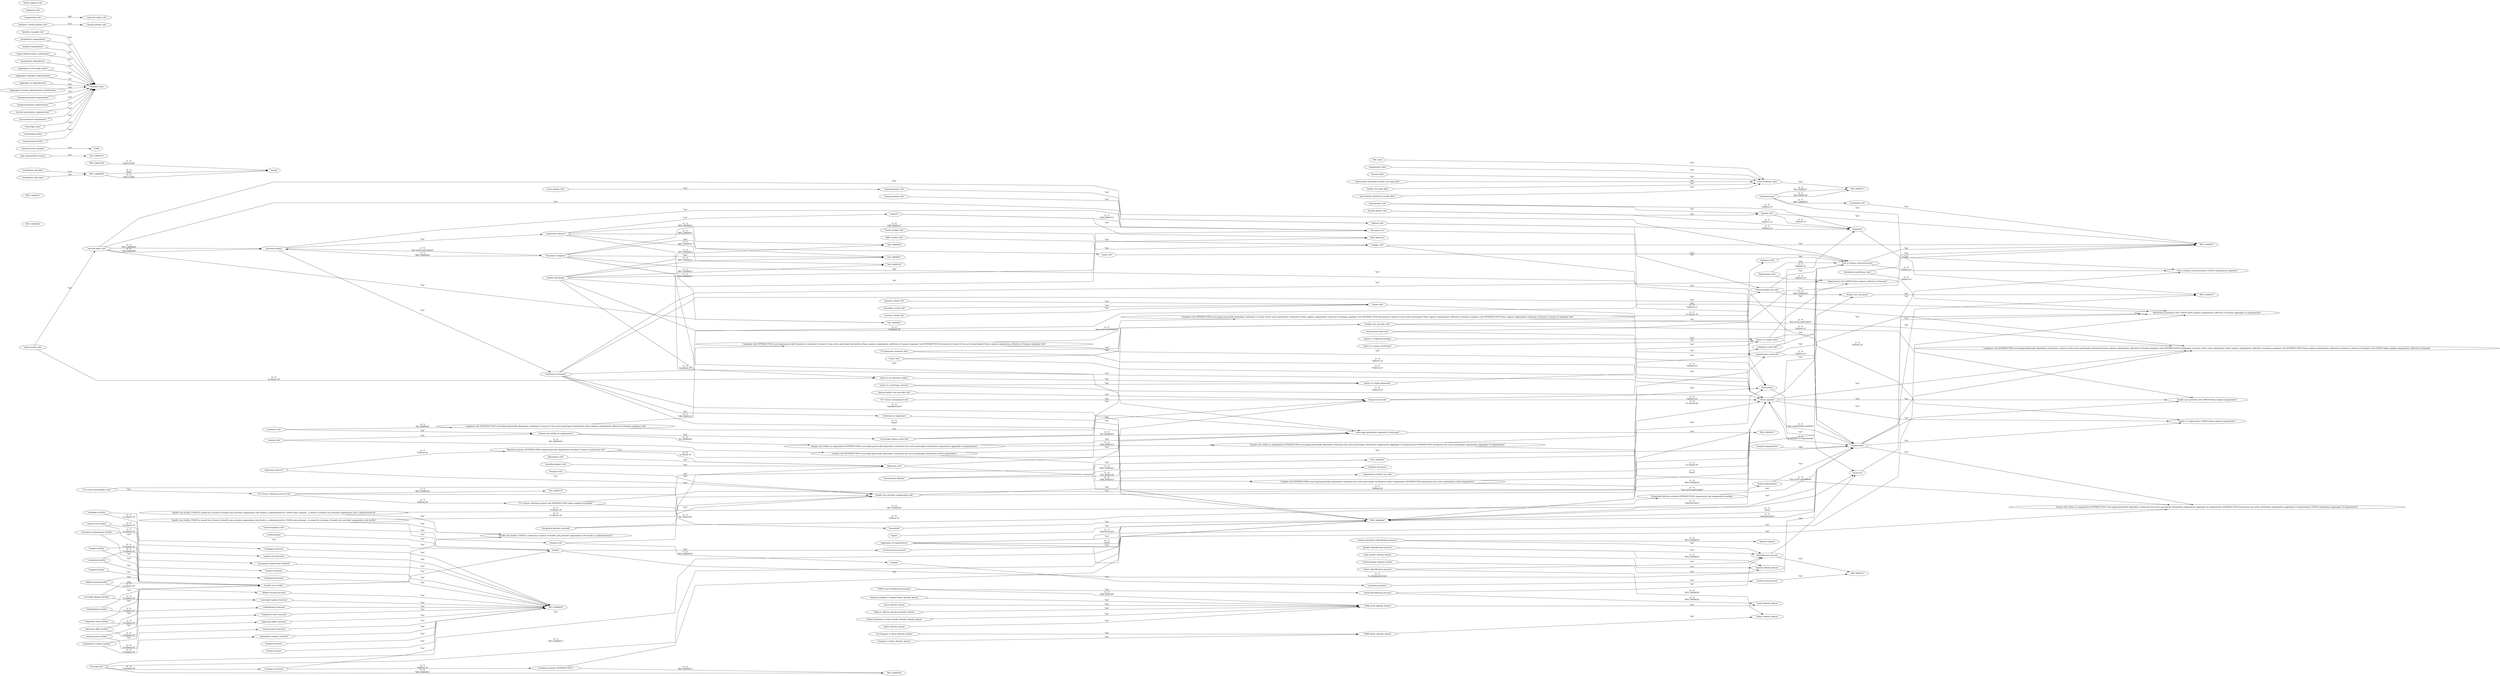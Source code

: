 digraph G {
  splines=polyline;
  rankdir=LR;
  "BFO_0000015" [ label="\"BFO_0000015\"" ];
  "BFO_0000020" [ label="\"BFO_0000020\"" ];
  "BFO_0000023" [ label="\"BFO_0000023\"" ];
  "BFO_0000027" [ label="\"BFO_0000027\"" ];
  "BFO_0000031" [ label="\"BFO_0000031\"" ];
  "BFO_0000034" [ label="\"BFO_0000034\"" ];
  "BFO_0000038" [ label="\"BFO_0000038\"" ];
  "BFO_0000040" [ label="\"BFO_0000040\"" ];
  "BFO_0000148" [ label="\"BFO_0000148\"" ];
  "IAO_0000001" [ label="\"IAO_0000001\"" ];
  "IAO_0000005" [ label="\"IAO_0000005\"" ];
  "IAO_0000007" [ label="\"IAO_0000007\"" ];
  "IAO_0000027" [ label="\"IAO_0000027\"" ];
  "IAO_0000030" [ label="\"IAO_0000030\"" ];
  "IAO_0000104" [ label="\"IAO_0000104\"" ];
  "IAO_0000310" [ label="\"IAO_0000310\"" ];
  "IAO_0000416" [ label="\"IAO_0000416\"" ];
  "IAO_0000572" [ label="\"IAO_0000572\"" ];
  "CRID" [ label="\"CRID\"" ];
  "identity document" [ label="\"identity document\"" ];
  "documented identity" [ label="\"documented identity\"" ];
  "authentication" [ label="\"authentication\"" ];
  "credential role" [ label="\"credential role\"" ];
  "document act" [ label="\"document act\"" ];
  "social act" [ label="\"social act\"" ];
  "socio-legal generically dependent continuant" [ label="\"socio-legal generically dependent continuant\"" ];
  "declaration" [ label="\"declaration\"" ];
  "declaration performer role" [ label="\"declaration performer role\"" ];
  "medical intervention" [ label="\"medical intervention\"" ];
  "surgery" [ label="\"surgery\"" ];
  "medical procedure" [ label="\"medical procedure\"" ];
  "OBI_0000011" [ label="\"OBI_0000011\"" ];
  "health care encounter" [ label="\"health care encounter\"" ];
  "injury" [ label="\"injury\"" ];
  "social security number" [ label="\"social security number\"" ];
  "human social role" [ label="\"human social role\"" ];
  "party to a legal entity" [ label="\"party to a legal entity\"" ];
  "party to a legal proceeding" [ label="\"party to a legal proceeding\"" ];
  "party to a legal agreement" [ label="\"party to a legal agreement\"" ];
  "party to a marriage contract" [ label="\"party to a marriage contract\"" ];
  "party to a power of attorney" [ label="\"party to a power of attorney\"" ];
  "gender role" [ label="\"gender role\"" ];
  "male gender role" [ label="\"male gender role\"" ];
  "female gender role" [ label="\"female gender role\"" ];
  "human health care role" [ label="\"human health care role\"" ];
  "patient role" [ label="\"patient role\"" ];
  "health care provider role" [ label="\"health care provider role\"" ];
  "nurse role" [ label="\"nurse role\"" ];
  "person health care provider role" [ label="\"person health care provider role\"" ];
  "physician practice" [ label="\"physician practice\"" ];
  "obsolete_hospital role" [ label="\"obsolete_hospital role\"" ];
  "integrated delivery network" [ label="\"integrated delivery network\"" ];
  "collection of organisms" [ label="\"collection of organisms\"" ];
  "role in human social processes" [ label="\"role in human social processes\"" ];
  "organization social role" [ label="\"organization social role\"" ];
  "organism social role" [ label="\"organism social role\"" ];
  "organization health care role" [ label="\"organization health care role\"" ];
  "geopolitical organization" [ label="\"geopolitical organization\"" ];
  "geopoli organization" [ label="\"geopoli organization\"" ];
  "human patient role" [ label="\"human patient role\"" ];
  "major administrative subdivision" [ label="\"major administrative subdivision\"" ];
  "geopolitical dependency" [ label="\"geopolitical dependency\"" ];
  "aggregate of sovereign states" [ label="\"aggregate of sovereign states\"" ];
  "aggregate of geopoli organizations" [ label="\"aggregate of geopoli organizations\"" ];
  "aggregate of dependencies" [ label="\"aggregate of dependencies\"" ];
  "aggregate of major administrative subdivisions" [ label="\"aggregate of major administrative subdivisions\"" ];
  "legal person role" [ label="\"legal person role\"" ];
  "smoker role" [ label="\"smoker role\"" ];
  "intravenous drug user" [ label="\"intravenous drug user\"" ];
  "intergovernmental organization" [ label="\"intergovernmental organization\"" ];
  "nongovernmental organizations" [ label="\"nongovernmental organizations\"" ];
  "private governance organizations" [ label="\"private governance organizations\"" ];
  "governmental organization" [ label="\"governmental organization\"" ];
  "sovereign state" [ label="\"sovereign state\"" ];
  "subnational entity" [ label="\"subnational entity\"" ];
  "supranational entity" [ label="\"supranational entity\"" ];
  "material entity role" [ label="\"material entity role\"" ];
  "organism role" [ label="\"organism role\"" ];
  "Homo sapiens role" [ label="\"Homo sapiens role\"" ];
  "organization role" [ label="\"organization role\"" ];
  "hospital function" [ label="\"hospital function\"" ];
  "school function" [ label="\"school function\"" ];
  "hospital role" [ label="\"hospital role\"" ];
  "school role" [ label="\"school role\"" ];
  "hospital organization" [ label="\"hospital organization\"" ];
  "student role" [ label="\"student role\"" ];
  "nursery school role" [ label="\"nursery school role\"" ];
  "primary school role" [ label="\"primary school role\"" ];
  "architectural structure" [ label="\"architectural structure\"" ];
  "facility" [ label="\"facility\"" ];
  "hospital facility" [ label="\"hospital facility\"" ];
  "school facility" [ label="\"school facility\"" ];
  "secondary school role" [ label="\"secondary school role\"" ];
  "pediatric trauma patient role" [ label="\"pediatric trauma patient role\"" ];
  "injured patient role" [ label="\"injured patient role\"" ];
  "burn patient role" [ label="\"burn patient role\"" ];
  "physiatrist role" [ label="\"physiatrist role\"" ];
  "trauma patient role" [ label="\"trauma patient role\"" ];
  "housing unit" [ label="\"housing unit\"" ];
  "residence function" [ label="\"residence function\"" ];
  "employee role" [ label="\"employee role\"" ];
  "workplace facility" [ label="\"workplace facility\"" ];
  "workplace function" [ label="\"workplace function\"" ];
  "US census householder role" [ label="\"US census householder role\"" ];
  "US Census reference person role" [ label="\"US Census reference person role\"" ];
  "OMB ethnic identity datum" [ label="\"OMB ethnic identity datum\"" ];
  "enrollment end date" [ label="\"enrollment end date\"" ];
  "socio-legal human social role" [ label="\"socio-legal human social role\"" ];
  "human role within an organization" [ label="\"human role within an organization\"" ];
  "age measurement datum" [ label="\"age measurement datum\"" ];
  "contract" [ label="\"contract\"" ];
  "indemnity contract" [ label="\"indemnity contract\"" ];
  "insurance policy" [ label="\"insurance policy\"" ];
  "insured party role" [ label="\"insured party role\"" ];
  "insurance company" [ label="\"insurance company\"" ];
  "policy holder role" [ label="\"policy holder role\"" ];
  "payer role" [ label="\"payer role\"" ];
  "party to an insurance policy" [ label="\"party to an insurance policy\"" ];
  "enrollment start date" [ label="\"enrollment start date\"" ];
  "racial identity datum" [ label="\"racial identity datum\"" ];
  "racial identification process" [ label="\"racial identification process\"" ];
  "ethnic identity datum" [ label="\"ethnic identity datum\"" ];
  "ethnic identification process" [ label="\"ethnic identification process\"" ];
  "health care facility" [ label="\"health care facility\"" ];
  "US Census unemployed role" [ label="\"US Census unemployed role\"" ];
  "hospice facility" [ label="\"hospice facility\"" ];
  "skilled nursing facility" [ label="\"skilled nursing facility\"" ];
  "rehabilitation facility" [ label="\"rehabilitation facility\"" ];
  "nursing home facility" [ label="\"nursing home facility\"" ];
  "residential facility" [ label="\"residential facility\"" ];
  "overnight dialysis facility" [ label="\"overnight dialysis facility\"" ];
  "outpatient clinic facility" [ label="\"outpatient clinic facility\"" ];
  "physician office facility" [ label="\"physician office facility\"" ];
  "ambulatory surgery facility" [ label="\"ambulatory surgery facility\"" ];
  "urgent care facility" [ label="\"urgent care facility\"" ];
  "emergency department facility" [ label="\"emergency department facility\"" ];
  "urgent care function" [ label="\"urgent care function\"" ];
  "ambulatory surgery function" [ label="\"ambulatory surgery function\"" ];
  "hospice function" [ label="\"hospice function\"" ];
  "emergency department function" [ label="\"emergency department function\"" ];
  "physician office function" [ label="\"physician office function\"" ];
  "outpatient clinic function" [ label="\"outpatient clinic function\"" ];
  "overnight dialysis function" [ label="\"overnight dialysis function\"" ];
  "rehabilitation function" [ label="\"rehabilitation function\"" ];
  "skilled nursing function" [ label="\"skilled nursing function\"" ];
  "residential function" [ label="\"residential function\"" ];
  "nursing home function" [ label="\"nursing home function\"" ];
  "patient discharge" [ label="\"patient discharge\"" ];
  "hispanic or latino identity datum" [ label="\"hispanic or latino identity datum\"" ];
  "not hispanic or latino identity datum" [ label="\"not hispanic or latino identity datum\"" ];
  "US physician assistant role" [ label="\"US physician assistant role\"" ];
  "anesthesiologist role" [ label="\"anesthesiologist role\"" ];
  "OMB racial identification process" [ label="\"OMB racial identification process\"" ];
  "identity datum" [ label="\"identity datum\"" ];
  "gender identity datum" [ label="\"gender identity datum\"" ];
  "identification process" [ label="\"identification process\"" ];
  "gender identification process" [ label="\"gender identification process\"" ];
  "female gender identity datum" [ label="\"female gender identity datum\"" ];
  "surgeon role" [ label="\"surgeon role\"" ];
  "neurosurgereon role" [ label="\"neurosurgereon role\"" ];
  "male gender identity datum" [ label="\"male gender identity datum\"" ];
  "sexual orientation identification process" [ label="\"sexual orientation identification process\"" ];
  "American Indian or Alaska Native identity datum" [ label="\"American Indian or Alaska Native identity datum\"" ];
  "Asian identity datum" [ label="\"Asian identity datum\"" ];
  "black or African American identity datum" [ label="\"black or African American identity datum\"" ];
  "Native Hawaiian or other Pacific Islander identity datum" [ label="\"Native Hawaiian or other Pacific Islander identity datum\"" ];
  "white identity datum" [ label="\"white identity datum\"" ];
  "OMB racial identity datum" [ label="\"OMB racial identity datum\"" ];
  "heavy smoker role" [ label="\"heavy smoker role\"" ];
  "light smoker role" [ label="\"light smoker role\"" ];
  "employment data" [ label="\"employment data\"" ];
  "income data" [ label="\"income data\"" ];
  "government assistance health care plan data" [ label="\"government assistance health care plan data\"" ];
  "health care plan data" [ label="\"health care plan data\"" ];
  "government assistance income data" [ label="\"government assistance income data\"" ];
  "WIC data" [ label="\"WIC data\"" ];
  "socio-economic data" [ label="\"socio-economic data\"" ];
  "ObsoleteClass" [ label="\"ObsoleteClass\"" ];
  "health care facility UNION is owned by is bearer of health care provider organization role facility is administered by" [ label="\"health care facility UNION is owned by is bearer of health care provider organization role facility is administered by\"" ];
  "health care facility UNION is owned by is bearer of health care provider organization role facility is administered by UNION class element : is owned by is bearer of health care provider organization role facility" [ label="\"health care facility UNION is owned by is bearer of health care provider organization role facility is administered by UNION class element : is owned by is bearer of health care provider organization role facility\"" ];
  "health care facility UNION is owned by is bearer of health care provider organization role facility is administered by UNION class element : is bearer of health care provider organization role is administered by" [ label="\"health care facility UNION is owned by is bearer of health care provider organization role facility is administered by UNION class element : is bearer of health care provider organization role is administered by\"" ];
  "legal person role UNION Homo sapiens collection of humans" [ label="\"legal person role UNION Homo sapiens collection of humans\"" ];
  "physician practice INTERSECTION organization has organization member is bearer of physician role" [ label="\"physician practice INTERSECTION organization has organization member is bearer of physician role\"" ];
  "physician role" [ label="\"physician role\"" ];
  "student role INTERSECTION socio-legal generically dependent continuant has active participant declaration school organization" [ label="\"student role INTERSECTION socio-legal generically dependent continuant has active participant declaration school organization\"" ];
  "student role INTERSECTION socio-legal generically dependent continuant has active participant declaration school organization INTERSECTION declaration has active participant school organization" [ label="\"student role INTERSECTION socio-legal generically dependent continuant has active participant declaration school organization INTERSECTION declaration has active participant school organization\"" ];
  "school organization" [ label="\"school organization\"" ];
  "role in human social processes UNION organization organism" [ label="\"role in human social processes UNION organization organism\"" ];
  "organism" [ label="\"organism\"" ];
  "residence function INTERSECTION " [ label="\"residence function INTERSECTION \"" ];
  "BFO_0000029" [ label="\"BFO_0000029\"" ];
  "health care provider role UNION Homo sapiens organization" [ label="\"health care provider role UNION Homo sapiens organization\"" ];
  "declaration performer role UNION Homo sapiens organization collection of humans aggregate of organizations" [ label="\"declaration performer role UNION Homo sapiens organization collection of humans aggregate of organizations\"" ];
  "integrated delivery network INTERSECTION organization has organization member" [ label="\"integrated delivery network INTERSECTION organization has organization member\"" ];
  "health care provider organization role" [ label="\"health care provider organization role\"" ];
  "employee role INTERSECTION socio-legal generically dependent continuant is bearer of has active participant declaration Homo sapiens organization collection of humans employer role" [ label="\"employee role INTERSECTION socio-legal generically dependent continuant is bearer of has active participant declaration Homo sapiens organization collection of humans employer role\"" ];
  "employee role INTERSECTION socio-legal generically dependent continuant is bearer of has active participant declaration Homo sapiens organization collection of humans employer role INTERSECTION declaration is bearer of has active participant Homo sapiens organization collection of humans employer role" [ label="\"employee role INTERSECTION socio-legal generically dependent continuant is bearer of has active participant declaration Homo sapiens organization collection of humans employer role INTERSECTION declaration is bearer of has active participant Homo sapiens organization collection of humans employer role\"" ];
  "employee role INTERSECTION socio-legal generically dependent continuant is bearer of has active participant declaration Homo sapiens organization collection of humans employer role INTERSECTION declaration is bearer of has active participant Homo sapiens organization collection of humans employer role INTERSECTION Homo sapiens organization collection of humans is bearer of employer role" [ label="\"employee role INTERSECTION socio-legal generically dependent continuant is bearer of has active participant declaration Homo sapiens organization collection of humans employer role INTERSECTION declaration is bearer of has active participant Homo sapiens organization collection of humans employer role INTERSECTION Homo sapiens organization collection of humans is bearer of employer role\"" ];
  "employee role INTERSECTION socio-legal generically dependent continuant is bearer of has active participant declaration Homo sapiens organization collection of humans employer role INTERSECTION declaration is bearer of has active participant Homo sapiens organization collection of humans employer role INTERSECTION Homo sapiens organization collection of humans is bearer of employer role UNION Homo sapiens organization collection of humans" [ label="\"employee role INTERSECTION socio-legal generically dependent continuant is bearer of has active participant declaration Homo sapiens organization collection of humans employer role INTERSECTION declaration is bearer of has active participant Homo sapiens organization collection of humans employer role INTERSECTION Homo sapiens organization collection of humans is bearer of employer role UNION Homo sapiens organization collection of humans\"" ];
  "collection of humans" [ label="\"collection of humans\"" ];
  "employer role" [ label="\"employer role\"" ];
  "human role within an organization INTERSECTION socio-legal generically dependent continuant has active participant declaration organization aggregate of organizations" [ label="\"human role within an organization INTERSECTION socio-legal generically dependent continuant has active participant declaration organization aggregate of organizations\"" ];
  "human role within an organization INTERSECTION socio-legal generically dependent continuant has active participant declaration organization aggregate of organizations INTERSECTION declaration has active participant organization aggregate of organizations" [ label="\"human role within an organization INTERSECTION socio-legal generically dependent continuant has active participant declaration organization aggregate of organizations INTERSECTION declaration has active participant organization aggregate of organizations\"" ];
  "human role within an organization INTERSECTION socio-legal generically dependent continuant has active participant declaration organization aggregate of organizations INTERSECTION declaration has active participant organization aggregate of organizations UNION organization aggregate of organizations" [ label="\"human role within an organization INTERSECTION socio-legal generically dependent continuant has active participant declaration organization aggregate of organizations INTERSECTION declaration has active participant organization aggregate of organizations UNION organization aggregate of organizations\"" ];
  "aggregate of organizations" [ label="\"aggregate of organizations\"" ];
  "party to a legal entity UNION Homo sapiens organization" [ label="\"party to a legal entity UNION Homo sapiens organization\"" ];
  "Homo sapiens" [ label="\"Homo sapiens\"" ];
  "organization" [ label="\"organization\"" ];
  "US Census reference person role INTERSECTION Homo sapiens household" [ label="\"US Census reference person role INTERSECTION Homo sapiens household\"" ];
  "household" [ label="\"household\"" ];
  "string" [ label="\"string\"" ];
  "documented identity" -> "IAO_0000030" [ label="\"isa\"" ];
  "authentication" -> "BFO_0000015" [ label="\"isa\"" ];
  "credential role" -> "BFO_0000023" [ label="\"isa\"" ];
  "document act" -> "declaration" [ label="\"isa\"" ];
  "social act" -> "BFO_0000015" [ label="\"isa\"" ];
  "socio-legal generically dependent continuant" -> "BFO_0000031" [ label="\"isa\"" ];
  "declaration" -> "social act" [ label="\"isa\"" ];
  "declaration performer role" -> "BFO_0000023" [ label="\"isa\"" ];
  "medical intervention" -> "OBI_0000011" [ label="\"isa\"" ];
  "surgery" -> "medical procedure" [ label="\"isa\"" ];
  "medical procedure" -> "medical intervention" [ label="\"isa\"" ];
  "health care encounter" -> "BFO_0000015" [ label="\"isa\"" ];
  "injury" -> "BFO_0000040" [ label="\"isa\"" ];
  "social security number" -> "CRID" [ label="\"isa\"" ];
  "human social role" -> "organism social role" [ label="\"isa\"" ];
  "party to a legal entity" -> "role in human social processes" [ label="\"isa\"" ];
  "party to a legal proceeding" -> "party to a legal entity" [ label="\"isa\"" ];
  "party to a legal agreement" -> "party to a legal entity" [ label="\"isa\"" ];
  "party to a marriage contract" -> "party to a legal agreement" [ label="\"isa\"" ];
  "party to a power of attorney" -> "party to a legal entity" [ label="\"isa\"" ];
  "gender role" -> "BFO_0000023" [ label="\"isa\"" ];
  "male gender role" -> "gender role" [ label="\"isa\"" ];
  "female gender role" -> "gender role" [ label="\"isa\"" ];
  "human health care role" -> "role in human social processes" [ label="\"isa\"" ];
  "patient role" -> "human health care role" [ label="\"isa\"" ];
  "health care provider role" -> "human health care role" [ label="\"isa\"" ];
  "nurse role" -> "health care provider role" [ label="\"isa\"" ];
  "person health care provider role" -> "human social role" [ label="\"isa\"" ];
  "physician practice" -> "health care provider organization role" [ label="\"isa\"" ];
  "obsolete_hospital role" -> "ObsoleteClass" [ label="\"isa\"" ];
  "integrated delivery network" -> "health care provider organization role" [ label="\"isa\"" ];
  "collection of organisms" -> "BFO_0000040" [ label="\"isa\"" ];
  "role in human social processes" -> "BFO_0000023" [ label="\"isa\"" ];
  "organization social role" -> "role in human social processes" [ label="\"isa\"" ];
  "organism social role" -> "role in human social processes" [ label="\"isa\"" ];
  "organization health care role" -> "organization social role" [ label="\"isa\"" ];
  "geopolitical organization" -> "ObsoleteClass" [ label="\"isa\"" ];
  "geopoli organization" -> "ObsoleteClass" [ label="\"isa\"" ];
  "major administrative subdivision" -> "ObsoleteClass" [ label="\"isa\"" ];
  "geopolitical dependency" -> "ObsoleteClass" [ label="\"isa\"" ];
  "aggregate of sovereign states" -> "ObsoleteClass" [ label="\"isa\"" ];
  "aggregate of geopoli organizations" -> "ObsoleteClass" [ label="\"isa\"" ];
  "aggregate of dependencies" -> "ObsoleteClass" [ label="\"isa\"" ];
  "aggregate of major administrative subdivisions" -> "ObsoleteClass" [ label="\"isa\"" ];
  "legal person role" -> "role in human social processes" [ label="\"isa\"" ];
  "smoker role" -> "BFO_0000023" [ label="\"isa\"" ];
  "intravenous drug user" -> "BFO_0000023" [ label="\"isa\"" ];
  "intergovernmental organization" -> "ObsoleteClass" [ label="\"isa\"" ];
  "nongovernmental organizations" -> "ObsoleteClass" [ label="\"isa\"" ];
  "private governance organizations" -> "ObsoleteClass" [ label="\"isa\"" ];
  "governmental organization" -> "ObsoleteClass" [ label="\"isa\"" ];
  "sovereign state" -> "ObsoleteClass" [ label="\"isa\"" ];
  "subnational entity" -> "ObsoleteClass" [ label="\"isa\"" ];
  "supranational entity" -> "ObsoleteClass" [ label="\"isa\"" ];
  "organization role" -> "material entity role" [ label="\"isa\"" ];
  "hospital function" -> "BFO_0000034" [ label="\"isa\"" ];
  "school function" -> "BFO_0000034" [ label="\"isa\"" ];
  "hospital role" -> "health care provider organization role" [ label="\"isa\"" ];
  "school role" -> "organization social role" [ label="\"isa\"" ];
  "hospital organization" -> "organization" [ label="\"isa\"" ];
  "student role" -> "human role within an organization" [ label="\"isa\"" ];
  "nursery school role" -> "school role" [ label="\"isa\"" ];
  "primary school role" -> "school role" [ label="\"isa\"" ];
  "architectural structure" -> "BFO_0000040" [ label="\"isa\"" ];
  "facility" -> "architectural structure" [ label="\"isa\"" ];
  "hospital facility" -> "health care facility" [ label="\"isa\"" ];
  "school facility" -> "facility" [ label="\"isa\"" ];
  "secondary school role" -> "school role" [ label="\"isa\"" ];
  "pediatric trauma patient role" -> "human patient role" [ label="\"isa\"" ];
  "injured patient role" -> "patient role" [ label="\"isa\"" ];
  "burn patient role" -> "injured patient role" [ label="\"isa\"" ];
  "physiatrist role" -> "physician role" [ label="\"isa\"" ];
  "trauma patient role" -> "patient role" [ label="\"isa\"" ];
  "housing unit" -> "BFO_0000040" [ label="\"isa\"" ];
  "residence function" -> "BFO_0000034" [ label="\"isa\"" ];
  "employee role" -> "human role within an organization" [ label="\"isa\"" ];
  "workplace facility" -> "facility" [ label="\"isa\"" ];
  "workplace function" -> "BFO_0000034" [ label="\"isa\"" ];
  "US census householder role" -> "US Census reference person role" [ label="\"isa\"" ];
  "US Census reference person role" -> "human social role" [ label="\"isa\"" ];
  "OMB ethnic identity datum" -> "ethnic identity datum" [ label="\"isa\"" ];
  "enrollment end date" -> "BFO_0000038" [ label="\"isa\"" ];
  "socio-legal human social role" -> "human social role" [ label="\"isa\"" ];
  "human role within an organization" -> "socio-legal human social role" [ label="\"isa\"" ];
  "age measurement datum" -> "IAO_0000416" [ label="\"isa\"" ];
  "contract" -> "IAO_0000310" [ label="\"isa\"" ];
  "indemnity contract" -> "contract" [ label="\"isa\"" ];
  "insurance policy" -> "indemnity contract" [ label="\"isa\"" ];
  "insurance policy" -> "document act" [ label="\"isa\"" ];
  "insurance policy" -> "collection of humans" [ label="\"isa\"" ];
  "insured party role" -> "role in human social processes" [ label="\"isa\"" ];
  "insured party role" -> "document act" [ label="\"isa\"" ];
  "insured party role" -> "IAO_0000001" [ label="\"isa\"" ];
  "insurance company" -> "organization" [ label="\"isa\"" ];
  "insurance company" -> "payer role" [ label="\"isa\"" ];
  "insurance company" -> "socio-legal generically dependent continuant" [ label="\"isa\"" ];
  "insurance company" -> "IAO_0000007" [ label="\"isa\"" ];
  "policy holder role" -> "insured party role" [ label="\"isa\"" ];
  "payer role" -> "role in human social processes" [ label="\"isa\"" ];
  "party to an insurance policy" -> "party to a legal agreement" [ label="\"isa\"" ];
  "enrollment start date" -> "BFO_0000038" [ label="\"isa\"" ];
  "racial identification process" -> "identification process" [ label="\"isa\"" ];
  "ethnic identification process" -> "identification process" [ label="\"isa\"" ];
  "health care facility" -> "facility" [ label="\"isa\"" ];
  "health care facility" -> "health care facility UNION is owned by is bearer of health care provider organization role facility is administered by" [ label="\"isa\"" ];
  "US Census unemployed role" -> "human social role" [ label="\"isa\"" ];
  "hospice facility" -> "health care facility" [ label="\"isa\"" ];
  "skilled nursing facility" -> "health care facility" [ label="\"isa\"" ];
  "rehabilitation facility" -> "health care facility" [ label="\"isa\"" ];
  "nursing home facility" -> "health care facility" [ label="\"isa\"" ];
  "residential facility" -> "health care facility" [ label="\"isa\"" ];
  "overnight dialysis facility" -> "health care facility" [ label="\"isa\"" ];
  "outpatient clinic facility" -> "health care facility" [ label="\"isa\"" ];
  "physician office facility" -> "health care facility" [ label="\"isa\"" ];
  "ambulatory surgery facility" -> "health care facility" [ label="\"isa\"" ];
  "urgent care facility" -> "health care facility" [ label="\"isa\"" ];
  "emergency department facility" -> "health care facility" [ label="\"isa\"" ];
  "urgent care function" -> "BFO_0000034" [ label="\"isa\"" ];
  "ambulatory surgery function" -> "BFO_0000034" [ label="\"isa\"" ];
  "hospice function" -> "BFO_0000034" [ label="\"isa\"" ];
  "emergency department function" -> "BFO_0000034" [ label="\"isa\"" ];
  "physician office function" -> "BFO_0000034" [ label="\"isa\"" ];
  "outpatient clinic function" -> "BFO_0000034" [ label="\"isa\"" ];
  "overnight dialysis function" -> "BFO_0000034" [ label="\"isa\"" ];
  "rehabilitation function" -> "BFO_0000034" [ label="\"isa\"" ];
  "skilled nursing function" -> "BFO_0000034" [ label="\"isa\"" ];
  "residential function" -> "BFO_0000034" [ label="\"isa\"" ];
  "nursing home function" -> "BFO_0000034" [ label="\"isa\"" ];
  "patient discharge" -> "document act" [ label="\"isa\"" ];
  "patient discharge" -> "IAO_0000310" [ label="\"isa\"" ];
  "patient discharge" -> "Homo sapiens" [ label="\"isa\"" ];
  "hispanic or latino identity datum" -> "OMB ethnic identity datum" [ label="\"isa\"" ];
  "not hispanic or latino identity datum" -> "OMB ethnic identity datum" [ label="\"isa\"" ];
  "US physician assistant role" -> "health care provider role" [ label="\"isa\"" ];
  "anesthesiologist role" -> "physician role" [ label="\"isa\"" ];
  "OMB racial identification process" -> "racial identification process" [ label="\"isa\"" ];
  "identification process" -> "social act" [ label="\"isa\"" ];
  "identification process" -> "OBI_0000011" [ label="\"isa\"" ];
  "gender identification process" -> "identification process" [ label="\"isa\"" ];
  "female gender identity datum" -> "gender identity datum" [ label="\"isa\"" ];
  "surgeon role" -> "physician role" [ label="\"isa\"" ];
  "neurosurgereon role" -> "surgeon role" [ label="\"isa\"" ];
  "male gender identity datum" -> "gender identity datum" [ label="\"isa\"" ];
  "sexual orientation identification process" -> "identification process" [ label="\"isa\"" ];
  "American Indian or Alaska Native identity datum" -> "OMB racial identity datum" [ label="\"isa\"" ];
  "Asian identity datum" -> "OMB racial identity datum" [ label="\"isa\"" ];
  "black or African American identity datum" -> "OMB racial identity datum" [ label="\"isa\"" ];
  "Native Hawaiian or other Pacific Islander identity datum" -> "OMB racial identity datum" [ label="\"isa\"" ];
  "white identity datum" -> "OMB racial identity datum" [ label="\"isa\"" ];
  "OMB racial identity datum" -> "racial identity datum" [ label="\"isa\"" ];
  "heavy smoker role" -> "smoker role" [ label="\"isa\"" ];
  "light smoker role" -> "smoker role" [ label="\"isa\"" ];
  "employment data" -> "socio-economic data" [ label="\"isa\"" ];
  "income data" -> "socio-economic data" [ label="\"isa\"" ];
  "government assistance health care plan data" -> "socio-economic data" [ label="\"isa\"" ];
  "health care plan data" -> "socio-economic data" [ label="\"isa\"" ];
  "government assistance income data" -> "socio-economic data" [ label="\"isa\"" ];
  "WIC data" -> "socio-economic data" [ label="\"isa\"" ];
  "socio-economic data" -> "IAO_0000027" [ label="\"isa\"" ];
  "health care facility UNION is owned by is bearer of health care provider organization role facility is administered by UNION class element : is owned by is bearer of health care provider organization role facility" -> "health care facility UNION is owned by is bearer of health care provider organization role facility is administered by" [ label="\"isa\"" ];
  "health care facility UNION is owned by is bearer of health care provider organization role facility is administered by UNION class element : is owned by is bearer of health care provider organization role facility" -> "facility" [ label="\"isa\"" ];
  "health care facility UNION is owned by is bearer of health care provider organization role facility is administered by UNION class element : is bearer of health care provider organization role is administered by" -> "health care facility UNION is owned by is bearer of health care provider organization role facility is administered by" [ label="\"isa\"" ];
  "physician practice INTERSECTION organization has organization member is bearer of physician role" -> "organization" [ label="\"isa\"" ];
  "physician role" -> "health care provider role" [ label="\"isa\"" ];
  "student role INTERSECTION socio-legal generically dependent continuant has active participant declaration school organization" -> "socio-legal generically dependent continuant" [ label="\"isa\"" ];
  "student role INTERSECTION socio-legal generically dependent continuant has active participant declaration school organization INTERSECTION declaration has active participant school organization" -> "declaration" [ label="\"isa\"" ];
  "school organization" -> "organization" [ label="\"isa\"" ];
  "organism" -> "role in human social processes UNION organization organism" [ label="\"isa\"" ];
  "residence function INTERSECTION " -> "BFO_0000040" [ label="\"isa\"" ];
  "integrated delivery network INTERSECTION organization has organization member" -> "organization" [ label="\"isa\"" ];
  "health care provider organization role" -> "organization health care role" [ label="\"isa\"" ];
  "employee role INTERSECTION socio-legal generically dependent continuant is bearer of has active participant declaration Homo sapiens organization collection of humans employer role" -> "socio-legal generically dependent continuant" [ label="\"isa\"" ];
  "employee role INTERSECTION socio-legal generically dependent continuant is bearer of has active participant declaration Homo sapiens organization collection of humans employer role INTERSECTION declaration is bearer of has active participant Homo sapiens organization collection of humans employer role" -> "declaration" [ label="\"isa\"" ];
  "collection of humans" -> "collection of organisms" [ label="\"isa\"" ];
  "collection of humans" -> "legal person role UNION Homo sapiens collection of humans" [ label="\"isa\"" ];
  "collection of humans" -> "declaration performer role UNION Homo sapiens organization collection of humans aggregate of organizations" [ label="\"isa\"" ];
  "collection of humans" -> "employee role INTERSECTION socio-legal generically dependent continuant is bearer of has active participant declaration Homo sapiens organization collection of humans employer role INTERSECTION declaration is bearer of has active participant Homo sapiens organization collection of humans employer role INTERSECTION Homo sapiens organization collection of humans is bearer of employer role UNION Homo sapiens organization collection of humans" [ label="\"isa\"" ];
  "employer role" -> "role in human social processes" [ label="\"isa\"" ];
  "human role within an organization INTERSECTION socio-legal generically dependent continuant has active participant declaration organization aggregate of organizations" -> "socio-legal generically dependent continuant" [ label="\"isa\"" ];
  "human role within an organization INTERSECTION socio-legal generically dependent continuant has active participant declaration organization aggregate of organizations INTERSECTION declaration has active participant organization aggregate of organizations" -> "declaration" [ label="\"isa\"" ];
  "aggregate of organizations" -> "BFO_0000040" [ label="\"isa\"" ];
  "aggregate of organizations" -> "declaration performer role UNION Homo sapiens organization collection of humans aggregate of organizations" [ label="\"isa\"" ];
  "aggregate of organizations" -> "human role within an organization INTERSECTION socio-legal generically dependent continuant has active participant declaration organization aggregate of organizations INTERSECTION declaration has active participant organization aggregate of organizations UNION organization aggregate of organizations" [ label="\"isa\"" ];
  "Homo sapiens" -> "legal person role UNION Homo sapiens collection of humans" [ label="\"isa\"" ];
  "Homo sapiens" -> "health care provider role UNION Homo sapiens organization" [ label="\"isa\"" ];
  "Homo sapiens" -> "declaration performer role UNION Homo sapiens organization collection of humans aggregate of organizations" [ label="\"isa\"" ];
  "Homo sapiens" -> "employee role INTERSECTION socio-legal generically dependent continuant is bearer of has active participant declaration Homo sapiens organization collection of humans employer role INTERSECTION declaration is bearer of has active participant Homo sapiens organization collection of humans employer role INTERSECTION Homo sapiens organization collection of humans is bearer of employer role UNION Homo sapiens organization collection of humans" [ label="\"isa\"" ];
  "Homo sapiens" -> "party to a legal entity UNION Homo sapiens organization" [ label="\"isa\"" ];
  "organization" -> "BFO_0000040" [ label="\"isa\"" ];
  "organization" -> "role in human social processes UNION organization organism" [ label="\"isa\"" ];
  "organization" -> "health care provider role UNION Homo sapiens organization" [ label="\"isa\"" ];
  "organization" -> "declaration performer role UNION Homo sapiens organization collection of humans aggregate of organizations" [ label="\"isa\"" ];
  "organization" -> "employee role INTERSECTION socio-legal generically dependent continuant is bearer of has active participant declaration Homo sapiens organization collection of humans employer role INTERSECTION declaration is bearer of has active participant Homo sapiens organization collection of humans employer role INTERSECTION Homo sapiens organization collection of humans is bearer of employer role UNION Homo sapiens organization collection of humans" [ label="\"isa\"" ];
  "organization" -> "human role within an organization INTERSECTION socio-legal generically dependent continuant has active participant declaration organization aggregate of organizations INTERSECTION declaration has active participant organization aggregate of organizations UNION organization aggregate of organizations" [ label="\"isa\"" ];
  "organization" -> "party to a legal entity UNION Homo sapiens organization" [ label="\"isa\"" ];
  "US Census reference person role INTERSECTION Homo sapiens household" -> "Homo sapiens" [ label="\"isa\"" ];
  "household" -> "BFO_0000040" [ label="\"isa\"" ];
  "BFO_0000040" -> "Homo sapiens" [ label="[1..*]
\"is owned by\"" ];
  "IAO_0000030" -> "Homo sapiens" [ label="[1..*]
\"is owned by\"" ];
  "hospice facility" -> "hospice function" [ label="[1..*]
\"is bearer of\"" ];
  "legal person role" -> "legal person role UNION Homo sapiens collection of humans" [ label="[1..*]
\"inheres in\"" ];
  "physician practice" -> "physician practice INTERSECTION organization has organization member is bearer of physician role" [ label="[1..*]
\"inheres in\"" ];
  "physician practice INTERSECTION organization has organization member is bearer of physician role" -> "physician role" [ label="[1..*]
\"is bearer of\"" ];
  "policy holder role" -> "party to an insurance policy" [ label="[1..*]
\"is bearer of\"" ];
  "ethnic identification process" -> "ethnic identity datum" [ label="[1..*]
\"BFO_0000050\"" ];
  "student role" -> "student role INTERSECTION socio-legal generically dependent continuant has active participant declaration school organization" [ label="[1..*]
\"RO_0000059\"" ];
  "student role INTERSECTION socio-legal generically dependent continuant has active participant declaration school organization" -> "student role INTERSECTION socio-legal generically dependent continuant has active participant declaration school organization INTERSECTION declaration has active participant school organization" [ label="[1..*]
\"OBI_0000312\"" ];
  "student role INTERSECTION socio-legal generically dependent continuant has active participant declaration school organization INTERSECTION declaration has active participant school organization" -> "school organization" [ label="[1..*]
\"has active participant\"" ];
  "role in human social processes" -> "role in human social processes UNION organization organism" [ label="[1..*]
\"inheres in\"" ];
  "residence function" -> "residence function INTERSECTION " [ label="[1..*]
\"inheres in\"" ];
  "residence function INTERSECTION " -> "BFO_0000029" [ label="[1..*]
\"BFO_0000051\"" ];
  "female gender role" -> "organism" [ label="[1..*]
\"inheres in\"" ];
  "insurance policy" -> "insurance company" [ label="[1..*]
\"has active participant\"" ];
  "racial identification process" -> "racial identity datum" [ label="[1..*]
\"BFO_0000050\"" ];
  "housing unit" -> "BFO_0000029" [ label="[1..*]
\"BFO_0000051\"" ];
  "housing unit" -> "BFO_0000040" [ label="[1..*]
\"BFO_0000051\"" ];
  "housing unit" -> "residence function" [ label="[1..1]
\"is bearer of\"" ];
  "indemnity contract" -> "IAO_0000001" [ label="[1..*]
\"BFO_0000051\"" ];
  "indemnity contract" -> "IAO_0000005" [ label="[1..*]
\"BFO_0000051\"" ];
  "indemnity contract" -> "IAO_0000007" [ label="[1..*]
\"BFO_0000051\"" ];
  "indemnity contract" -> "IAO_0000104" [ label="[1..*]
\"BFO_0000051\"" ];
  "nurse role" -> "Homo sapiens" [ label="[1..*]
\"inheres in\"" ];
  "gender identification process" -> "gender identity datum" [ label="[1..*]
\"BFO_0000050\"" ];
  "health care provider role" -> "health care provider role UNION Homo sapiens organization" [ label="[1..*]
\"inheres in\"" ];
  "declaration performer role" -> "declaration performer role UNION Homo sapiens organization collection of humans aggregate of organizations" [ label="[1..*]
\"inheres in\"" ];
  "integrated delivery network" -> "integrated delivery network INTERSECTION organization has organization member" [ label="[1..*]
\"inheres in\"" ];
  "health care facility UNION is owned by is bearer of health care provider organization role facility is administered by UNION class element : is owned by is bearer of health care provider organization role facility" -> "health care provider organization role" [ label="[1..*]
\"is bearer of\"" ];
  "health care facility UNION is owned by is bearer of health care provider organization role facility is administered by UNION class element : is bearer of health care provider organization role is administered by" -> "health care provider organization role" [ label="[1..*]
\"is bearer of\"" ];
  "OMB racial identification process" -> "OMB racial identity datum" [ label="[1..*]
\"OBI_0000299\"" ];
  "smoker role" -> "Homo sapiens" [ label="[1..*]
\"inheres in\"" ];
  "patient role" -> "organism" [ label="[1..*]
\"inheres in\"" ];
  "overnight dialysis facility" -> "overnight dialysis function" [ label="[1..*]
\"is bearer of\"" ];
  "organism social role" -> "organism" [ label="[1..*]
\"inheres in\"" ];
  "employee role" -> "employee role INTERSECTION socio-legal generically dependent continuant is bearer of has active participant declaration Homo sapiens organization collection of humans employer role" [ label="[1..*]
\"RO_0000059\"" ];
  "employee role INTERSECTION socio-legal generically dependent continuant is bearer of has active participant declaration Homo sapiens organization collection of humans employer role" -> "employee role INTERSECTION socio-legal generically dependent continuant is bearer of has active participant declaration Homo sapiens organization collection of humans employer role INTERSECTION declaration is bearer of has active participant Homo sapiens organization collection of humans employer role" [ label="[1..*]
\"OBI_0000312\"" ];
  "employee role INTERSECTION socio-legal generically dependent continuant is bearer of has active participant declaration Homo sapiens organization collection of humans employer role INTERSECTION declaration is bearer of has active participant Homo sapiens organization collection of humans employer role" -> "employee role INTERSECTION socio-legal generically dependent continuant is bearer of has active participant declaration Homo sapiens organization collection of humans employer role INTERSECTION declaration is bearer of has active participant Homo sapiens organization collection of humans employer role INTERSECTION Homo sapiens organization collection of humans is bearer of employer role" [ label="[1..*]
\"has active participant\"" ];
  "employee role INTERSECTION socio-legal generically dependent continuant is bearer of has active participant declaration Homo sapiens organization collection of humans employer role INTERSECTION declaration is bearer of has active participant Homo sapiens organization collection of humans employer role INTERSECTION Homo sapiens organization collection of humans is bearer of employer role" -> "employee role INTERSECTION socio-legal generically dependent continuant is bearer of has active participant declaration Homo sapiens organization collection of humans employer role INTERSECTION declaration is bearer of has active participant Homo sapiens organization collection of humans employer role INTERSECTION Homo sapiens organization collection of humans is bearer of employer role UNION Homo sapiens organization collection of humans" [ label="[1..*]
\"has active participant\"" ];
  "collection of humans" -> "BFO_0000040" [ label="[1..*]
\"owns\"" ];
  "collection of humans" -> "BFO_0000040" [ label="[1..*]
\"administrates\"" ];
  "employee role INTERSECTION socio-legal generically dependent continuant is bearer of has active participant declaration Homo sapiens organization collection of humans employer role INTERSECTION declaration is bearer of has active participant Homo sapiens organization collection of humans employer role INTERSECTION Homo sapiens organization collection of humans is bearer of employer role" -> "employer role" [ label="[1..*]
\"is bearer of\"" ];
  "gender role" -> "organism" [ label="[1..*]
\"inheres in\"" ];
  "facility" -> "organization" [ label="[1..*]
\"is administered by\"" ];
  "intravenous drug user" -> "Homo sapiens" [ label="[1..*]
\"inheres in\"" ];
  "rehabilitation facility" -> "rehabilitation function" [ label="[1..*]
\"is bearer of\"" ];
  "US physician assistant role" -> "Homo sapiens" [ label="[1..*]
\"inheres in\"" ];
  "sexual orientation identification process" -> "identity datum" [ label="[1..*]
\"BFO_0000050\"" ];
  "contract" -> "document act" [ label="[1..*]
\"OBI_0000312\"" ];
  "male gender role" -> "organism" [ label="[1..*]
\"inheres in\"" ];
  "physician office facility" -> "physician office function" [ label="[1..*]
\"is bearer of\"" ];
  "insurance company" -> "party to an insurance policy" [ label="[1..*]
\"is bearer of\"" ];
  "insurance company" -> "document act" [ label="[1..*]
\"OBI_0000312\"" ];
  "insurance company" -> "insurance policy" [ label="[1..*]
\"BFO_0000050\"" ];
  "urgent care facility" -> "urgent care function" [ label="[1..*]
\"is bearer of\"" ];
  "socio-legal human social role" -> "socio-legal generically dependent continuant" [ label="[1..*]
\"RO_0000059\"" ];
  "human health care role" -> "health care encounter" [ label="[1..*]
\"BFO_0000054\"" ];
  "human role within an organization" -> "human role within an organization INTERSECTION socio-legal generically dependent continuant has active participant declaration organization aggregate of organizations" [ label="[1..*]
\"RO_0000059\"" ];
  "human role within an organization INTERSECTION socio-legal generically dependent continuant has active participant declaration organization aggregate of organizations" -> "human role within an organization INTERSECTION socio-legal generically dependent continuant has active participant declaration organization aggregate of organizations INTERSECTION declaration has active participant organization aggregate of organizations" [ label="[1..*]
\"OBI_0000312\"" ];
  "human role within an organization INTERSECTION socio-legal generically dependent continuant has active participant declaration organization aggregate of organizations INTERSECTION declaration has active participant organization aggregate of organizations" -> "human role within an organization INTERSECTION socio-legal generically dependent continuant has active participant declaration organization aggregate of organizations INTERSECTION declaration has active participant organization aggregate of organizations UNION organization aggregate of organizations" [ label="[1..*]
\"has active participant\"" ];
  "aggregate of organizations" -> "BFO_0000040" [ label="[1..*]
\"owns\"" ];
  "aggregate of organizations" -> "BFO_0000040" [ label="[1..*]
\"administrates\"" ];
  "physician role" -> "Homo sapiens" [ label="[1..*]
\"inheres in\"" ];
  "insured party role" -> "insurance policy" [ label="[1..*]
\"OBI_0000299\"" ];
  "insured party role" -> "insurance policy" [ label="[1..*]
\"BFO_0000050\"" ];
  "patient discharge" -> "IAO_0000005" [ label="[1..*]
\"BFO_0000051\"" ];
  "patient discharge" -> "IAO_0000007" [ label="[1..*]
\"BFO_0000051\"" ];
  "patient discharge" -> "IAO_0000104" [ label="[1..*]
\"BFO_0000051\"" ];
  "patient discharge" -> "health care provider role" [ label="[1..*]
\"is bearer of\"" ];
  "outpatient clinic facility" -> "outpatient clinic function" [ label="[1..*]
\"is bearer of\"" ];
  "party to a legal entity" -> "party to a legal entity UNION Homo sapiens organization" [ label="[1..*]
\"inheres in\"" ];
  "Homo sapiens" -> "organization" [ label="[1..*]
\"is member of organization\"" ];
  "Homo sapiens" -> "BFO_0000040" [ label="[1..*]
\"owns\"" ];
  "Homo sapiens" -> "BFO_0000040" [ label="[1..*]
\"administrates\"" ];
  "organization" -> "Homo sapiens" [ label="[1..*]
\"has organization member\"" ];
  "organization" -> "BFO_0000040" [ label="[1..*]
\"owns\"" ];
  "organization" -> "BFO_0000040" [ label="[1..*]
\"administrates\"" ];
  "nursing home facility" -> "nursing home function" [ label="[1..*]
\"is bearer of\"" ];
  "health care provider organization role" -> "health care encounter" [ label="[1..*]
\"BFO_0000054\"" ];
  "organization social role" -> "organization" [ label="[1..*]
\"inheres in\"" ];
  "US Census reference person role" -> "IAO_0000572" [ label="[1..*]
\"BFO_0000054\"" ];
  "party to a marriage contract" -> "Homo sapiens" [ label="[1..*]
\"inheres in\"" ];
  "skilled nursing facility" -> "skilled nursing function" [ label="[1..*]
\"is bearer of\"" ];
  "emergency department facility" -> "emergency department function" [ label="[1..*]
\"is bearer of\"" ];
  "documented identity" -> "IAO_0000030" [ label="[1..*]
\"BFO_0000051\"" ];
  "documented identity" -> "identity document" [ label="[1..*]
\"IAO_0000136\"" ];
  "residential facility" -> "residential function" [ label="[1..*]
\"is bearer of\"" ];
  "ambulatory surgery facility" -> "ambulatory surgery function" [ label="[1..*]
\"is bearer of\"" ];
  "authentication" -> "credential role" [ label="[1..*]
\"BFO_0000055\"" ];
  "authentication" -> "IAO_0000027" [ label="[1..*]
\"RO_0000057\"" ];
  "authentication" -> "IAO_0000027" [ label="[1..*]
\"IAO_0000136\"" ];
  "surgeon role" -> "surgery" [ label="[1..*]
\"BFO_0000054\"" ];
  "human social role" -> "Homo sapiens" [ label="[1..*]
\"inheres in\"" ];
  "US census householder role" -> "social act" [ label="[1..*]
\"BFO_0000054\"" ];
  "US Census reference person role" -> "US Census reference person role INTERSECTION Homo sapiens household" [ label="[1..*]
\"inheres in\"" ];
  "US Census reference person role INTERSECTION Homo sapiens household" -> "household" [ label="[1..*]
\"RO_0002350\"" ];
  "workplace facility" -> "workplace function" [ label="[1..*]
\"is bearer of\"" ];
  "BFO_0000038" -> "string" [ label="[1..*]
\"date\"" ];
  "BFO_0000038" -> "string" [ label="[1..*]
\"time of day\"" ];
  "BFO_0000148" -> "string" [ label="[1..*]
\"time of day\"" ];
}
